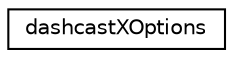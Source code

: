 digraph "Graphical Class Hierarchy"
{
 // INTERACTIVE_SVG=YES
  edge [fontname="Helvetica",fontsize="10",labelfontname="Helvetica",labelfontsize="10"];
  node [fontname="Helvetica",fontsize="10",shape=record];
  rankdir="LR";
  Node1 [label="dashcastXOptions",height=0.2,width=0.4,color="black", fillcolor="white", style="filled",URL="$dashcastx_2options_8hpp.html#structdashcast_x_options"];
}
